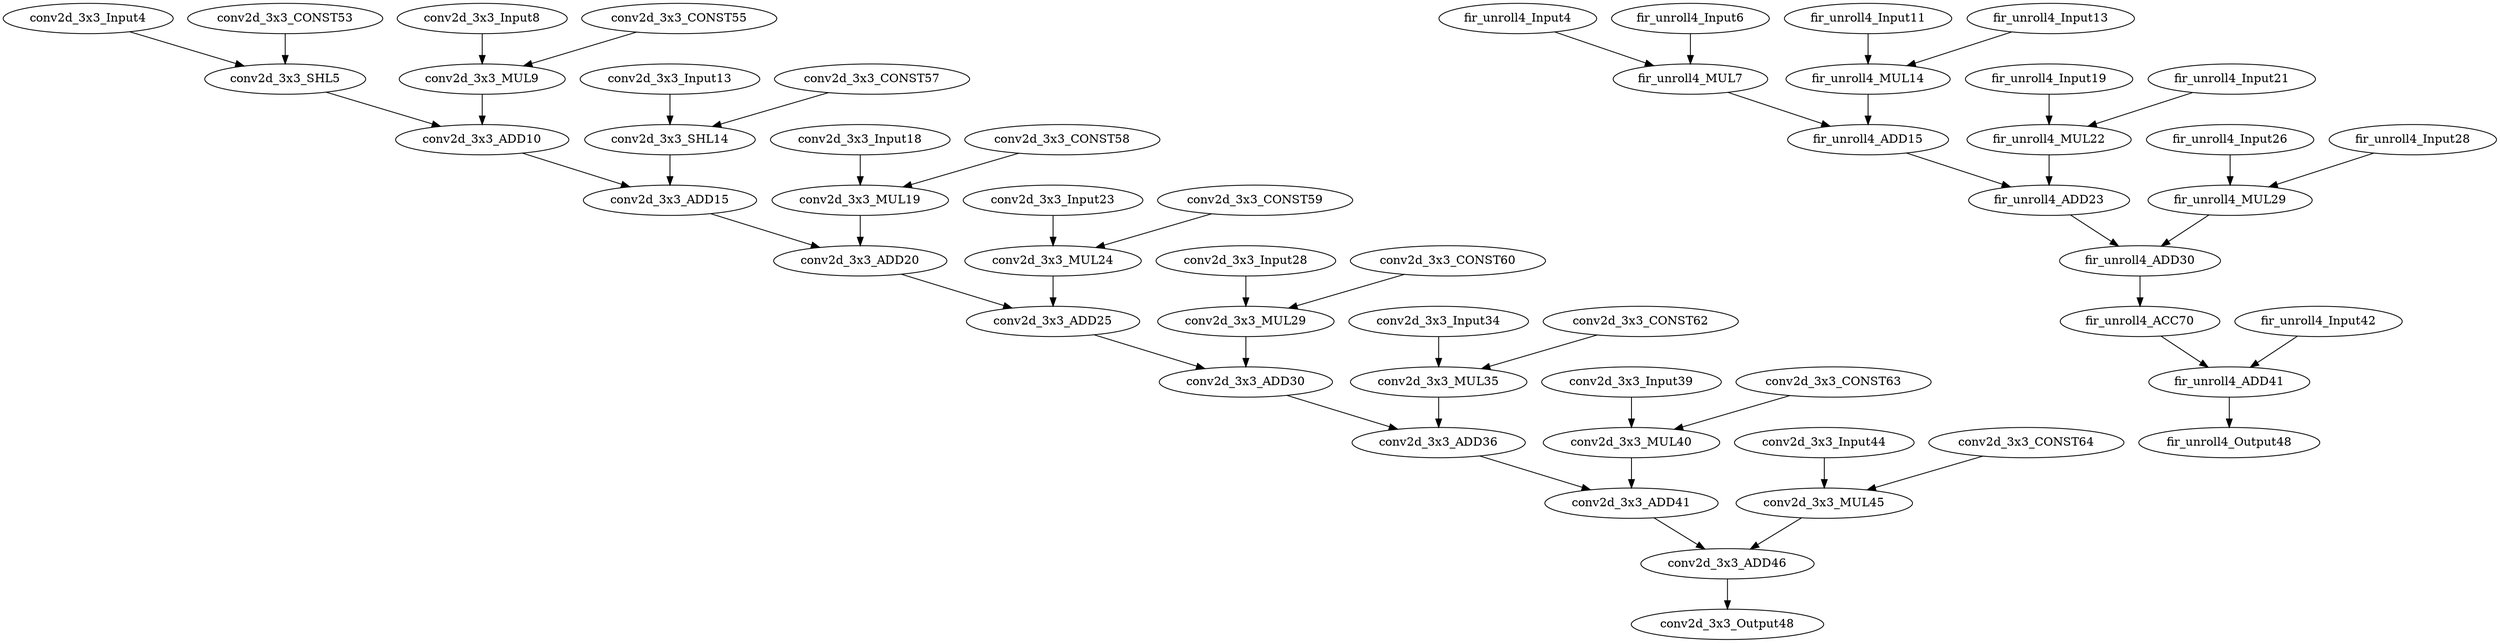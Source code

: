 digraph "merge-dfg" {
conv2d_3x3_Input4 [offset="0, 0", opcode=input, pattern="4, 30, 12, 30", ref_name="conv2d_3x3_A", size=4096];
conv2d_3x3_SHL5 [opcode=shl];
conv2d_3x3_Input8 [offset="0, 128", opcode=input, pattern="4, 30, 12, 30", ref_name="conv2d_3x3_A", size=4096];
conv2d_3x3_MUL9 [opcode=mul];
conv2d_3x3_ADD10 [opcode=add];
conv2d_3x3_Input13 [offset="0, 256", opcode=input, pattern="4, 30, 12, 30", ref_name="conv2d_3x3_A", size=4096];
conv2d_3x3_SHL14 [opcode=shl];
conv2d_3x3_ADD15 [opcode=add];
conv2d_3x3_Input18 [offset="0, 4", opcode=input, pattern="4, 30, 12, 30", ref_name="conv2d_3x3_A", size=4096];
conv2d_3x3_MUL19 [opcode=mul];
conv2d_3x3_ADD20 [opcode=add];
conv2d_3x3_Input23 [offset="0, 132", opcode=input, pattern="4, 30, 12, 30", ref_name="conv2d_3x3_A", size=4096];
conv2d_3x3_MUL24 [opcode=mul];
conv2d_3x3_ADD25 [opcode=add];
conv2d_3x3_Input28 [offset="0, 260", opcode=input, pattern="4, 30, 12, 30", ref_name="conv2d_3x3_A", size=4096];
conv2d_3x3_MUL29 [opcode=mul];
conv2d_3x3_ADD30 [opcode=add];
conv2d_3x3_Input34 [offset="0, 8", opcode=input, pattern="4, 30, 12, 30", ref_name="conv2d_3x3_A", size=4096];
conv2d_3x3_MUL35 [opcode=mul];
conv2d_3x3_ADD36 [opcode=add];
conv2d_3x3_Input39 [offset="0, 136", opcode=input, pattern="4, 30, 12, 30", ref_name="conv2d_3x3_A", size=4096];
conv2d_3x3_MUL40 [opcode=mul];
conv2d_3x3_ADD41 [opcode=add];
conv2d_3x3_Input44 [offset="0, 264", opcode=input, pattern="4, 30, 12, 30", ref_name="conv2d_3x3_A", size=4096];
conv2d_3x3_MUL45 [opcode=mul];
conv2d_3x3_ADD46 [opcode=add];
conv2d_3x3_Output48 [offset="128, 4", opcode=output, pattern="4, 30, 12, 30", ref_name="conv2d_3x3_B", size=3836];
conv2d_3x3_CONST53 [opcode=const, value=1];
conv2d_3x3_CONST55 [opcode=const, value="-3"];
conv2d_3x3_CONST57 [opcode=const, value=2];
conv2d_3x3_CONST58 [opcode=const, value=5];
conv2d_3x3_CONST59 [opcode=const, value=6];
conv2d_3x3_CONST60 [opcode=const, value=7];
conv2d_3x3_CONST62 [opcode=const, value="-8"];
conv2d_3x3_CONST63 [opcode=const, value="-9"];
conv2d_3x3_CONST64 [opcode=const, value=10];
conv2d_3x3_Input4 -> conv2d_3x3_SHL5  [operand=0];
conv2d_3x3_CONST53 -> conv2d_3x3_SHL5  [operand=1];
conv2d_3x3_SHL5 -> conv2d_3x3_ADD10  [operand=1];
conv2d_3x3_Input8 -> conv2d_3x3_MUL9  [operand=0];
conv2d_3x3_CONST55 -> conv2d_3x3_MUL9  [operand=1];
conv2d_3x3_MUL9 -> conv2d_3x3_ADD10  [operand=0];
conv2d_3x3_ADD10 -> conv2d_3x3_ADD15  [operand=0];
conv2d_3x3_Input13 -> conv2d_3x3_SHL14  [operand=0];
conv2d_3x3_CONST57 -> conv2d_3x3_SHL14  [operand=1];
conv2d_3x3_SHL14 -> conv2d_3x3_ADD15  [operand=1];
conv2d_3x3_ADD15 -> conv2d_3x3_ADD20  [operand=0];
conv2d_3x3_Input18 -> conv2d_3x3_MUL19  [operand=0];
conv2d_3x3_CONST58 -> conv2d_3x3_MUL19  [operand=1];
conv2d_3x3_MUL19 -> conv2d_3x3_ADD20  [operand=1];
conv2d_3x3_ADD20 -> conv2d_3x3_ADD25  [operand=0];
conv2d_3x3_Input23 -> conv2d_3x3_MUL24  [operand=0];
conv2d_3x3_CONST59 -> conv2d_3x3_MUL24  [operand=1];
conv2d_3x3_MUL24 -> conv2d_3x3_ADD25  [operand=1];
conv2d_3x3_ADD25 -> conv2d_3x3_ADD30  [operand=0];
conv2d_3x3_Input28 -> conv2d_3x3_MUL29  [operand=0];
conv2d_3x3_CONST60 -> conv2d_3x3_MUL29  [operand=1];
conv2d_3x3_MUL29 -> conv2d_3x3_ADD30  [operand=1];
conv2d_3x3_ADD30 -> conv2d_3x3_ADD36  [operand=0];
conv2d_3x3_Input34 -> conv2d_3x3_MUL35  [operand=0];
conv2d_3x3_CONST62 -> conv2d_3x3_MUL35  [operand=1];
conv2d_3x3_MUL35 -> conv2d_3x3_ADD36  [operand=1];
conv2d_3x3_ADD36 -> conv2d_3x3_ADD41  [operand=0];
conv2d_3x3_Input39 -> conv2d_3x3_MUL40  [operand=0];
conv2d_3x3_CONST63 -> conv2d_3x3_MUL40  [operand=1];
conv2d_3x3_MUL40 -> conv2d_3x3_ADD41  [operand=1];
conv2d_3x3_ADD41 -> conv2d_3x3_ADD46  [operand=0];
conv2d_3x3_Input44 -> conv2d_3x3_MUL45  [operand=0];
conv2d_3x3_CONST64 -> conv2d_3x3_MUL45  [operand=1];
conv2d_3x3_MUL45 -> conv2d_3x3_ADD46  [operand=1];
conv2d_3x3_ADD46 -> conv2d_3x3_Output48  [operand=0];
fir_unroll4_Input4 [offset="0, 0", opcode=input, pattern="16, 8, -112, 32", ref_name="fir_unroll4_input", size=128];
fir_unroll4_Input6 [offset="0, 0", opcode=input, pattern="16, 8, -112, 32", ref_name="fir_unroll4_coefficients", size=128];
fir_unroll4_MUL7 [opcode=mul];
fir_unroll4_Input11 [offset="0, 4", opcode=input, pattern="16, 8, -112, 32", ref_name="fir_unroll4_input", size=128];
fir_unroll4_Input13 [offset="0, 4", opcode=input, pattern="16, 8, -112, 32", ref_name="fir_unroll4_coefficients", size=128];
fir_unroll4_MUL14 [opcode=mul];
fir_unroll4_ADD15 [opcode=add];
fir_unroll4_Input19 [offset="0, 8", opcode=input, pattern="16, 8, -112, 32", ref_name="fir_unroll4_input", size=128];
fir_unroll4_Input21 [offset="0, 8", opcode=input, pattern="16, 8, -112, 32", ref_name="fir_unroll4_coefficients", size=128];
fir_unroll4_MUL22 [opcode=mul];
fir_unroll4_ADD23 [opcode=add];
fir_unroll4_Input26 [offset="0, 12", opcode=input, pattern="16, 8, -112, 32", ref_name="fir_unroll4_input", size=128];
fir_unroll4_Input28 [offset="0, 12", opcode=input, pattern="16, 8, -112, 32", ref_name="fir_unroll4_coefficients", size=128];
fir_unroll4_MUL29 [opcode=mul];
fir_unroll4_ADD30 [opcode=add];
fir_unroll4_ADD41 [opcode=add];
fir_unroll4_Input42 [offset="0, 0", opcode=input, pattern="0, 8, 4, 32", ref_name="fir_unroll4_output", size=128];
fir_unroll4_Output48 [offset="0, 0", opcode=output, pattern="0, 8, 4, 32", ref_name="fir_unroll4_output", size=128];
fir_unroll4_ACC70 [acc_first=1, acc_params="0, 8, 1, 32", opcode=acc];
fir_unroll4_Input4 -> fir_unroll4_MUL7  [operand=1];
fir_unroll4_Input6 -> fir_unroll4_MUL7  [operand=0];
fir_unroll4_MUL7 -> fir_unroll4_ADD15  [operand=1];
fir_unroll4_Input11 -> fir_unroll4_MUL14  [operand=1];
fir_unroll4_Input13 -> fir_unroll4_MUL14  [operand=0];
fir_unroll4_MUL14 -> fir_unroll4_ADD15  [operand=0];
fir_unroll4_ADD15 -> fir_unroll4_ADD23  [operand=1];
fir_unroll4_Input19 -> fir_unroll4_MUL22  [operand=1];
fir_unroll4_Input21 -> fir_unroll4_MUL22  [operand=0];
fir_unroll4_MUL22 -> fir_unroll4_ADD23  [operand=0];
fir_unroll4_ADD23 -> fir_unroll4_ADD30  [operand=1];
fir_unroll4_Input26 -> fir_unroll4_MUL29  [operand=1];
fir_unroll4_Input28 -> fir_unroll4_MUL29  [operand=0];
fir_unroll4_MUL29 -> fir_unroll4_ADD30  [operand=0];
fir_unroll4_Input42 -> fir_unroll4_ADD41  [operand=0];
fir_unroll4_ADD41 -> fir_unroll4_Output48  [operand=0];
fir_unroll4_ADD30 -> fir_unroll4_ACC70  [operand=0];
fir_unroll4_ACC70 -> fir_unroll4_ADD41  [operand=1];
}
